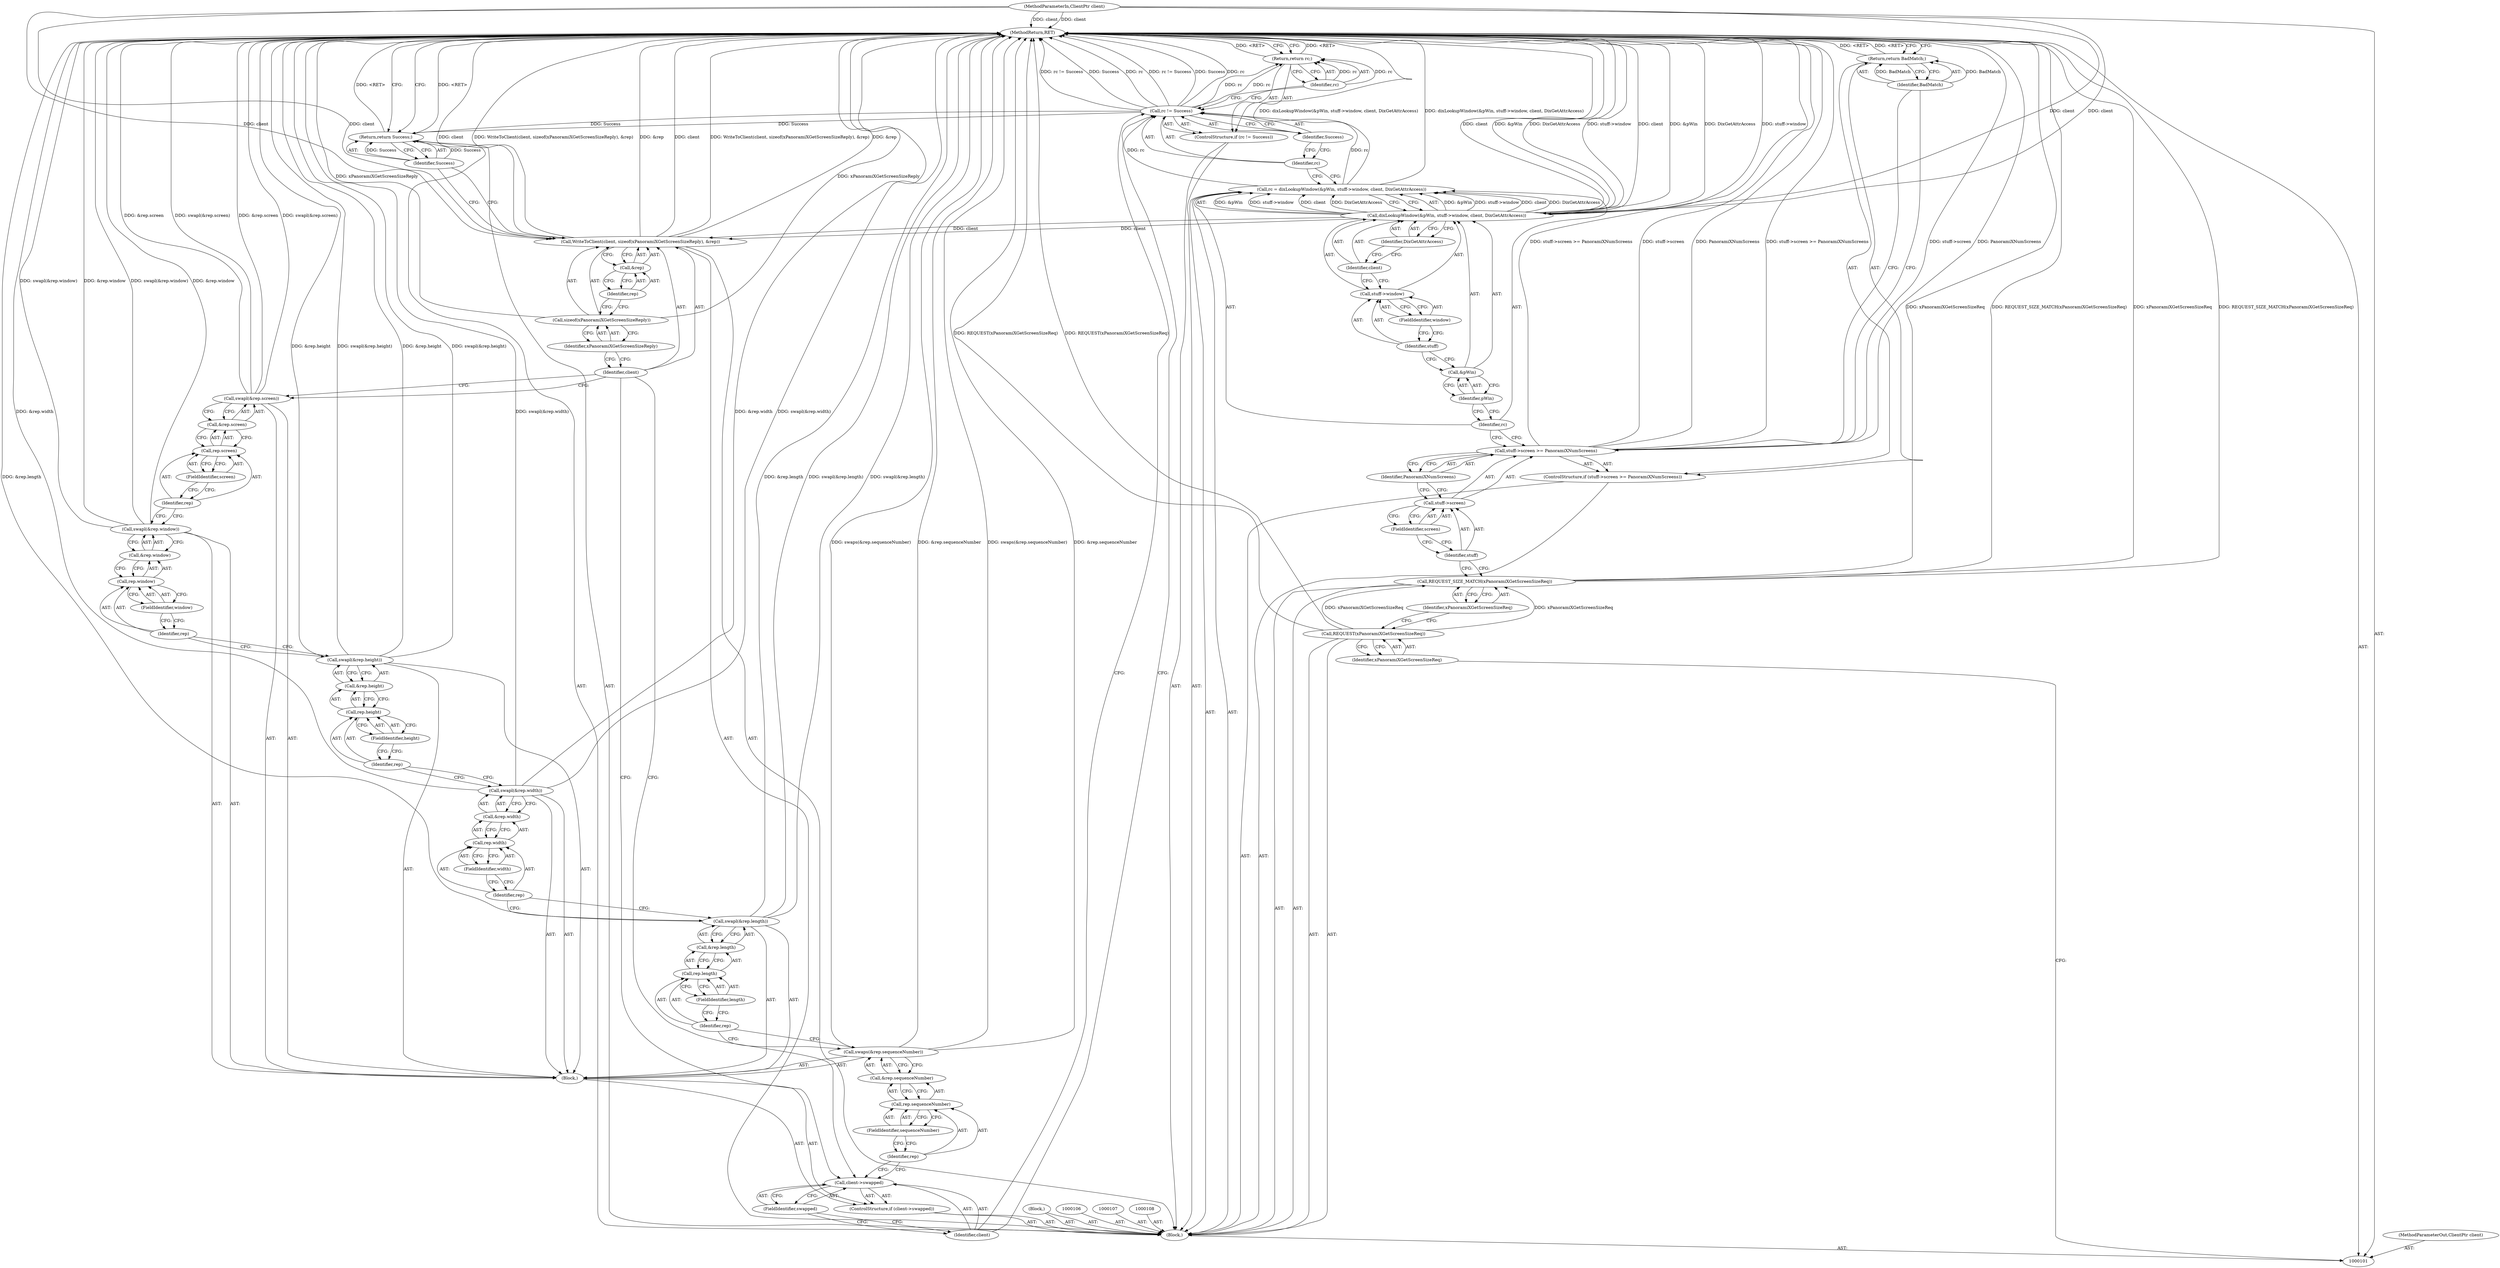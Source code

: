 digraph "0_xserver_cad5a1050b7184d828aef9c1dd151c3ab649d37e" {
"1000179" [label="(MethodReturn,RET)"];
"1000102" [label="(MethodParameterIn,ClientPtr client)"];
"1000249" [label="(MethodParameterOut,ClientPtr client)"];
"1000115" [label="(FieldIdentifier,screen)"];
"1000116" [label="(Identifier,PanoramiXNumScreens)"];
"1000111" [label="(ControlStructure,if (stuff->screen >= PanoramiXNumScreens))"];
"1000112" [label="(Call,stuff->screen >= PanoramiXNumScreens)"];
"1000113" [label="(Call,stuff->screen)"];
"1000114" [label="(Identifier,stuff)"];
"1000118" [label="(Identifier,BadMatch)"];
"1000117" [label="(Return,return BadMatch;)"];
"1000121" [label="(Call,dixLookupWindow(&pWin, stuff->window, client, DixGetAttrAccess))"];
"1000122" [label="(Call,&pWin)"];
"1000123" [label="(Identifier,pWin)"];
"1000124" [label="(Call,stuff->window)"];
"1000125" [label="(Identifier,stuff)"];
"1000126" [label="(FieldIdentifier,window)"];
"1000127" [label="(Identifier,client)"];
"1000119" [label="(Call,rc = dixLookupWindow(&pWin, stuff->window, client, DixGetAttrAccess))"];
"1000120" [label="(Identifier,rc)"];
"1000128" [label="(Identifier,DixGetAttrAccess)"];
"1000132" [label="(Identifier,Success)"];
"1000129" [label="(ControlStructure,if (rc != Success))"];
"1000130" [label="(Call,rc != Success)"];
"1000131" [label="(Identifier,rc)"];
"1000134" [label="(Identifier,rc)"];
"1000133" [label="(Return,return rc;)"];
"1000135" [label="(Block,)"];
"1000103" [label="(Block,)"];
"1000139" [label="(FieldIdentifier,swapped)"];
"1000140" [label="(Block,)"];
"1000136" [label="(ControlStructure,if (client->swapped))"];
"1000137" [label="(Call,client->swapped)"];
"1000138" [label="(Identifier,client)"];
"1000142" [label="(Call,&rep.sequenceNumber)"];
"1000143" [label="(Call,rep.sequenceNumber)"];
"1000144" [label="(Identifier,rep)"];
"1000145" [label="(FieldIdentifier,sequenceNumber)"];
"1000141" [label="(Call,swaps(&rep.sequenceNumber))"];
"1000147" [label="(Call,&rep.length)"];
"1000148" [label="(Call,rep.length)"];
"1000149" [label="(Identifier,rep)"];
"1000150" [label="(FieldIdentifier,length)"];
"1000146" [label="(Call,swapl(&rep.length))"];
"1000152" [label="(Call,&rep.width)"];
"1000153" [label="(Call,rep.width)"];
"1000154" [label="(Identifier,rep)"];
"1000155" [label="(FieldIdentifier,width)"];
"1000151" [label="(Call,swapl(&rep.width))"];
"1000105" [label="(Identifier,xPanoramiXGetScreenSizeReq)"];
"1000104" [label="(Call,REQUEST(xPanoramiXGetScreenSizeReq))"];
"1000157" [label="(Call,&rep.height)"];
"1000158" [label="(Call,rep.height)"];
"1000159" [label="(Identifier,rep)"];
"1000160" [label="(FieldIdentifier,height)"];
"1000156" [label="(Call,swapl(&rep.height))"];
"1000162" [label="(Call,&rep.window)"];
"1000163" [label="(Call,rep.window)"];
"1000164" [label="(Identifier,rep)"];
"1000165" [label="(FieldIdentifier,window)"];
"1000161" [label="(Call,swapl(&rep.window))"];
"1000167" [label="(Call,&rep.screen)"];
"1000168" [label="(Call,rep.screen)"];
"1000169" [label="(Identifier,rep)"];
"1000170" [label="(FieldIdentifier,screen)"];
"1000166" [label="(Call,swapl(&rep.screen))"];
"1000172" [label="(Identifier,client)"];
"1000173" [label="(Call,sizeof(xPanoramiXGetScreenSizeReply))"];
"1000174" [label="(Identifier,xPanoramiXGetScreenSizeReply)"];
"1000171" [label="(Call,WriteToClient(client, sizeof(xPanoramiXGetScreenSizeReply), &rep))"];
"1000175" [label="(Call,&rep)"];
"1000176" [label="(Identifier,rep)"];
"1000178" [label="(Identifier,Success)"];
"1000177" [label="(Return,return Success;)"];
"1000110" [label="(Identifier,xPanoramiXGetScreenSizeReq)"];
"1000109" [label="(Call,REQUEST_SIZE_MATCH(xPanoramiXGetScreenSizeReq))"];
"1000179" -> "1000101"  [label="AST: "];
"1000179" -> "1000117"  [label="CFG: "];
"1000179" -> "1000133"  [label="CFG: "];
"1000179" -> "1000177"  [label="CFG: "];
"1000133" -> "1000179"  [label="DDG: <RET>"];
"1000130" -> "1000179"  [label="DDG: rc != Success"];
"1000130" -> "1000179"  [label="DDG: Success"];
"1000130" -> "1000179"  [label="DDG: rc"];
"1000151" -> "1000179"  [label="DDG: swapl(&rep.width)"];
"1000151" -> "1000179"  [label="DDG: &rep.width"];
"1000156" -> "1000179"  [label="DDG: &rep.height"];
"1000156" -> "1000179"  [label="DDG: swapl(&rep.height)"];
"1000104" -> "1000179"  [label="DDG: REQUEST(xPanoramiXGetScreenSizeReq)"];
"1000166" -> "1000179"  [label="DDG: &rep.screen"];
"1000166" -> "1000179"  [label="DDG: swapl(&rep.screen)"];
"1000119" -> "1000179"  [label="DDG: dixLookupWindow(&pWin, stuff->window, client, DixGetAttrAccess)"];
"1000121" -> "1000179"  [label="DDG: client"];
"1000121" -> "1000179"  [label="DDG: &pWin"];
"1000121" -> "1000179"  [label="DDG: DixGetAttrAccess"];
"1000121" -> "1000179"  [label="DDG: stuff->window"];
"1000171" -> "1000179"  [label="DDG: client"];
"1000171" -> "1000179"  [label="DDG: WriteToClient(client, sizeof(xPanoramiXGetScreenSizeReply), &rep)"];
"1000171" -> "1000179"  [label="DDG: &rep"];
"1000141" -> "1000179"  [label="DDG: &rep.sequenceNumber"];
"1000141" -> "1000179"  [label="DDG: swaps(&rep.sequenceNumber)"];
"1000102" -> "1000179"  [label="DDG: client"];
"1000112" -> "1000179"  [label="DDG: stuff->screen >= PanoramiXNumScreens"];
"1000112" -> "1000179"  [label="DDG: stuff->screen"];
"1000112" -> "1000179"  [label="DDG: PanoramiXNumScreens"];
"1000109" -> "1000179"  [label="DDG: xPanoramiXGetScreenSizeReq"];
"1000109" -> "1000179"  [label="DDG: REQUEST_SIZE_MATCH(xPanoramiXGetScreenSizeReq)"];
"1000161" -> "1000179"  [label="DDG: &rep.window"];
"1000161" -> "1000179"  [label="DDG: swapl(&rep.window)"];
"1000146" -> "1000179"  [label="DDG: swapl(&rep.length)"];
"1000146" -> "1000179"  [label="DDG: &rep.length"];
"1000173" -> "1000179"  [label="DDG: xPanoramiXGetScreenSizeReply"];
"1000177" -> "1000179"  [label="DDG: <RET>"];
"1000117" -> "1000179"  [label="DDG: <RET>"];
"1000102" -> "1000101"  [label="AST: "];
"1000102" -> "1000179"  [label="DDG: client"];
"1000102" -> "1000121"  [label="DDG: client"];
"1000102" -> "1000171"  [label="DDG: client"];
"1000249" -> "1000101"  [label="AST: "];
"1000115" -> "1000113"  [label="AST: "];
"1000115" -> "1000114"  [label="CFG: "];
"1000113" -> "1000115"  [label="CFG: "];
"1000116" -> "1000112"  [label="AST: "];
"1000116" -> "1000113"  [label="CFG: "];
"1000112" -> "1000116"  [label="CFG: "];
"1000111" -> "1000103"  [label="AST: "];
"1000112" -> "1000111"  [label="AST: "];
"1000117" -> "1000111"  [label="AST: "];
"1000112" -> "1000111"  [label="AST: "];
"1000112" -> "1000116"  [label="CFG: "];
"1000113" -> "1000112"  [label="AST: "];
"1000116" -> "1000112"  [label="AST: "];
"1000118" -> "1000112"  [label="CFG: "];
"1000120" -> "1000112"  [label="CFG: "];
"1000112" -> "1000179"  [label="DDG: stuff->screen >= PanoramiXNumScreens"];
"1000112" -> "1000179"  [label="DDG: stuff->screen"];
"1000112" -> "1000179"  [label="DDG: PanoramiXNumScreens"];
"1000113" -> "1000112"  [label="AST: "];
"1000113" -> "1000115"  [label="CFG: "];
"1000114" -> "1000113"  [label="AST: "];
"1000115" -> "1000113"  [label="AST: "];
"1000116" -> "1000113"  [label="CFG: "];
"1000114" -> "1000113"  [label="AST: "];
"1000114" -> "1000109"  [label="CFG: "];
"1000115" -> "1000114"  [label="CFG: "];
"1000118" -> "1000117"  [label="AST: "];
"1000118" -> "1000112"  [label="CFG: "];
"1000117" -> "1000118"  [label="CFG: "];
"1000118" -> "1000117"  [label="DDG: BadMatch"];
"1000117" -> "1000111"  [label="AST: "];
"1000117" -> "1000118"  [label="CFG: "];
"1000118" -> "1000117"  [label="AST: "];
"1000179" -> "1000117"  [label="CFG: "];
"1000117" -> "1000179"  [label="DDG: <RET>"];
"1000118" -> "1000117"  [label="DDG: BadMatch"];
"1000121" -> "1000119"  [label="AST: "];
"1000121" -> "1000128"  [label="CFG: "];
"1000122" -> "1000121"  [label="AST: "];
"1000124" -> "1000121"  [label="AST: "];
"1000127" -> "1000121"  [label="AST: "];
"1000128" -> "1000121"  [label="AST: "];
"1000119" -> "1000121"  [label="CFG: "];
"1000121" -> "1000179"  [label="DDG: client"];
"1000121" -> "1000179"  [label="DDG: &pWin"];
"1000121" -> "1000179"  [label="DDG: DixGetAttrAccess"];
"1000121" -> "1000179"  [label="DDG: stuff->window"];
"1000121" -> "1000119"  [label="DDG: &pWin"];
"1000121" -> "1000119"  [label="DDG: stuff->window"];
"1000121" -> "1000119"  [label="DDG: client"];
"1000121" -> "1000119"  [label="DDG: DixGetAttrAccess"];
"1000102" -> "1000121"  [label="DDG: client"];
"1000121" -> "1000171"  [label="DDG: client"];
"1000122" -> "1000121"  [label="AST: "];
"1000122" -> "1000123"  [label="CFG: "];
"1000123" -> "1000122"  [label="AST: "];
"1000125" -> "1000122"  [label="CFG: "];
"1000123" -> "1000122"  [label="AST: "];
"1000123" -> "1000120"  [label="CFG: "];
"1000122" -> "1000123"  [label="CFG: "];
"1000124" -> "1000121"  [label="AST: "];
"1000124" -> "1000126"  [label="CFG: "];
"1000125" -> "1000124"  [label="AST: "];
"1000126" -> "1000124"  [label="AST: "];
"1000127" -> "1000124"  [label="CFG: "];
"1000125" -> "1000124"  [label="AST: "];
"1000125" -> "1000122"  [label="CFG: "];
"1000126" -> "1000125"  [label="CFG: "];
"1000126" -> "1000124"  [label="AST: "];
"1000126" -> "1000125"  [label="CFG: "];
"1000124" -> "1000126"  [label="CFG: "];
"1000127" -> "1000121"  [label="AST: "];
"1000127" -> "1000124"  [label="CFG: "];
"1000128" -> "1000127"  [label="CFG: "];
"1000119" -> "1000103"  [label="AST: "];
"1000119" -> "1000121"  [label="CFG: "];
"1000120" -> "1000119"  [label="AST: "];
"1000121" -> "1000119"  [label="AST: "];
"1000131" -> "1000119"  [label="CFG: "];
"1000119" -> "1000179"  [label="DDG: dixLookupWindow(&pWin, stuff->window, client, DixGetAttrAccess)"];
"1000121" -> "1000119"  [label="DDG: &pWin"];
"1000121" -> "1000119"  [label="DDG: stuff->window"];
"1000121" -> "1000119"  [label="DDG: client"];
"1000121" -> "1000119"  [label="DDG: DixGetAttrAccess"];
"1000119" -> "1000130"  [label="DDG: rc"];
"1000120" -> "1000119"  [label="AST: "];
"1000120" -> "1000112"  [label="CFG: "];
"1000123" -> "1000120"  [label="CFG: "];
"1000128" -> "1000121"  [label="AST: "];
"1000128" -> "1000127"  [label="CFG: "];
"1000121" -> "1000128"  [label="CFG: "];
"1000132" -> "1000130"  [label="AST: "];
"1000132" -> "1000131"  [label="CFG: "];
"1000130" -> "1000132"  [label="CFG: "];
"1000129" -> "1000103"  [label="AST: "];
"1000130" -> "1000129"  [label="AST: "];
"1000133" -> "1000129"  [label="AST: "];
"1000130" -> "1000129"  [label="AST: "];
"1000130" -> "1000132"  [label="CFG: "];
"1000131" -> "1000130"  [label="AST: "];
"1000132" -> "1000130"  [label="AST: "];
"1000134" -> "1000130"  [label="CFG: "];
"1000138" -> "1000130"  [label="CFG: "];
"1000130" -> "1000179"  [label="DDG: rc != Success"];
"1000130" -> "1000179"  [label="DDG: Success"];
"1000130" -> "1000179"  [label="DDG: rc"];
"1000119" -> "1000130"  [label="DDG: rc"];
"1000130" -> "1000133"  [label="DDG: rc"];
"1000130" -> "1000177"  [label="DDG: Success"];
"1000131" -> "1000130"  [label="AST: "];
"1000131" -> "1000119"  [label="CFG: "];
"1000132" -> "1000131"  [label="CFG: "];
"1000134" -> "1000133"  [label="AST: "];
"1000134" -> "1000130"  [label="CFG: "];
"1000133" -> "1000134"  [label="CFG: "];
"1000134" -> "1000133"  [label="DDG: rc"];
"1000133" -> "1000129"  [label="AST: "];
"1000133" -> "1000134"  [label="CFG: "];
"1000134" -> "1000133"  [label="AST: "];
"1000179" -> "1000133"  [label="CFG: "];
"1000133" -> "1000179"  [label="DDG: <RET>"];
"1000134" -> "1000133"  [label="DDG: rc"];
"1000130" -> "1000133"  [label="DDG: rc"];
"1000135" -> "1000103"  [label="AST: "];
"1000103" -> "1000101"  [label="AST: "];
"1000104" -> "1000103"  [label="AST: "];
"1000106" -> "1000103"  [label="AST: "];
"1000107" -> "1000103"  [label="AST: "];
"1000108" -> "1000103"  [label="AST: "];
"1000109" -> "1000103"  [label="AST: "];
"1000111" -> "1000103"  [label="AST: "];
"1000119" -> "1000103"  [label="AST: "];
"1000129" -> "1000103"  [label="AST: "];
"1000135" -> "1000103"  [label="AST: "];
"1000136" -> "1000103"  [label="AST: "];
"1000171" -> "1000103"  [label="AST: "];
"1000177" -> "1000103"  [label="AST: "];
"1000139" -> "1000137"  [label="AST: "];
"1000139" -> "1000138"  [label="CFG: "];
"1000137" -> "1000139"  [label="CFG: "];
"1000140" -> "1000136"  [label="AST: "];
"1000141" -> "1000140"  [label="AST: "];
"1000146" -> "1000140"  [label="AST: "];
"1000151" -> "1000140"  [label="AST: "];
"1000156" -> "1000140"  [label="AST: "];
"1000161" -> "1000140"  [label="AST: "];
"1000166" -> "1000140"  [label="AST: "];
"1000136" -> "1000103"  [label="AST: "];
"1000137" -> "1000136"  [label="AST: "];
"1000140" -> "1000136"  [label="AST: "];
"1000137" -> "1000136"  [label="AST: "];
"1000137" -> "1000139"  [label="CFG: "];
"1000138" -> "1000137"  [label="AST: "];
"1000139" -> "1000137"  [label="AST: "];
"1000144" -> "1000137"  [label="CFG: "];
"1000172" -> "1000137"  [label="CFG: "];
"1000138" -> "1000137"  [label="AST: "];
"1000138" -> "1000130"  [label="CFG: "];
"1000139" -> "1000138"  [label="CFG: "];
"1000142" -> "1000141"  [label="AST: "];
"1000142" -> "1000143"  [label="CFG: "];
"1000143" -> "1000142"  [label="AST: "];
"1000141" -> "1000142"  [label="CFG: "];
"1000143" -> "1000142"  [label="AST: "];
"1000143" -> "1000145"  [label="CFG: "];
"1000144" -> "1000143"  [label="AST: "];
"1000145" -> "1000143"  [label="AST: "];
"1000142" -> "1000143"  [label="CFG: "];
"1000144" -> "1000143"  [label="AST: "];
"1000144" -> "1000137"  [label="CFG: "];
"1000145" -> "1000144"  [label="CFG: "];
"1000145" -> "1000143"  [label="AST: "];
"1000145" -> "1000144"  [label="CFG: "];
"1000143" -> "1000145"  [label="CFG: "];
"1000141" -> "1000140"  [label="AST: "];
"1000141" -> "1000142"  [label="CFG: "];
"1000142" -> "1000141"  [label="AST: "];
"1000149" -> "1000141"  [label="CFG: "];
"1000141" -> "1000179"  [label="DDG: &rep.sequenceNumber"];
"1000141" -> "1000179"  [label="DDG: swaps(&rep.sequenceNumber)"];
"1000147" -> "1000146"  [label="AST: "];
"1000147" -> "1000148"  [label="CFG: "];
"1000148" -> "1000147"  [label="AST: "];
"1000146" -> "1000147"  [label="CFG: "];
"1000148" -> "1000147"  [label="AST: "];
"1000148" -> "1000150"  [label="CFG: "];
"1000149" -> "1000148"  [label="AST: "];
"1000150" -> "1000148"  [label="AST: "];
"1000147" -> "1000148"  [label="CFG: "];
"1000149" -> "1000148"  [label="AST: "];
"1000149" -> "1000141"  [label="CFG: "];
"1000150" -> "1000149"  [label="CFG: "];
"1000150" -> "1000148"  [label="AST: "];
"1000150" -> "1000149"  [label="CFG: "];
"1000148" -> "1000150"  [label="CFG: "];
"1000146" -> "1000140"  [label="AST: "];
"1000146" -> "1000147"  [label="CFG: "];
"1000147" -> "1000146"  [label="AST: "];
"1000154" -> "1000146"  [label="CFG: "];
"1000146" -> "1000179"  [label="DDG: swapl(&rep.length)"];
"1000146" -> "1000179"  [label="DDG: &rep.length"];
"1000152" -> "1000151"  [label="AST: "];
"1000152" -> "1000153"  [label="CFG: "];
"1000153" -> "1000152"  [label="AST: "];
"1000151" -> "1000152"  [label="CFG: "];
"1000153" -> "1000152"  [label="AST: "];
"1000153" -> "1000155"  [label="CFG: "];
"1000154" -> "1000153"  [label="AST: "];
"1000155" -> "1000153"  [label="AST: "];
"1000152" -> "1000153"  [label="CFG: "];
"1000154" -> "1000153"  [label="AST: "];
"1000154" -> "1000146"  [label="CFG: "];
"1000155" -> "1000154"  [label="CFG: "];
"1000155" -> "1000153"  [label="AST: "];
"1000155" -> "1000154"  [label="CFG: "];
"1000153" -> "1000155"  [label="CFG: "];
"1000151" -> "1000140"  [label="AST: "];
"1000151" -> "1000152"  [label="CFG: "];
"1000152" -> "1000151"  [label="AST: "];
"1000159" -> "1000151"  [label="CFG: "];
"1000151" -> "1000179"  [label="DDG: swapl(&rep.width)"];
"1000151" -> "1000179"  [label="DDG: &rep.width"];
"1000105" -> "1000104"  [label="AST: "];
"1000105" -> "1000101"  [label="CFG: "];
"1000104" -> "1000105"  [label="CFG: "];
"1000104" -> "1000103"  [label="AST: "];
"1000104" -> "1000105"  [label="CFG: "];
"1000105" -> "1000104"  [label="AST: "];
"1000110" -> "1000104"  [label="CFG: "];
"1000104" -> "1000179"  [label="DDG: REQUEST(xPanoramiXGetScreenSizeReq)"];
"1000104" -> "1000109"  [label="DDG: xPanoramiXGetScreenSizeReq"];
"1000157" -> "1000156"  [label="AST: "];
"1000157" -> "1000158"  [label="CFG: "];
"1000158" -> "1000157"  [label="AST: "];
"1000156" -> "1000157"  [label="CFG: "];
"1000158" -> "1000157"  [label="AST: "];
"1000158" -> "1000160"  [label="CFG: "];
"1000159" -> "1000158"  [label="AST: "];
"1000160" -> "1000158"  [label="AST: "];
"1000157" -> "1000158"  [label="CFG: "];
"1000159" -> "1000158"  [label="AST: "];
"1000159" -> "1000151"  [label="CFG: "];
"1000160" -> "1000159"  [label="CFG: "];
"1000160" -> "1000158"  [label="AST: "];
"1000160" -> "1000159"  [label="CFG: "];
"1000158" -> "1000160"  [label="CFG: "];
"1000156" -> "1000140"  [label="AST: "];
"1000156" -> "1000157"  [label="CFG: "];
"1000157" -> "1000156"  [label="AST: "];
"1000164" -> "1000156"  [label="CFG: "];
"1000156" -> "1000179"  [label="DDG: &rep.height"];
"1000156" -> "1000179"  [label="DDG: swapl(&rep.height)"];
"1000162" -> "1000161"  [label="AST: "];
"1000162" -> "1000163"  [label="CFG: "];
"1000163" -> "1000162"  [label="AST: "];
"1000161" -> "1000162"  [label="CFG: "];
"1000163" -> "1000162"  [label="AST: "];
"1000163" -> "1000165"  [label="CFG: "];
"1000164" -> "1000163"  [label="AST: "];
"1000165" -> "1000163"  [label="AST: "];
"1000162" -> "1000163"  [label="CFG: "];
"1000164" -> "1000163"  [label="AST: "];
"1000164" -> "1000156"  [label="CFG: "];
"1000165" -> "1000164"  [label="CFG: "];
"1000165" -> "1000163"  [label="AST: "];
"1000165" -> "1000164"  [label="CFG: "];
"1000163" -> "1000165"  [label="CFG: "];
"1000161" -> "1000140"  [label="AST: "];
"1000161" -> "1000162"  [label="CFG: "];
"1000162" -> "1000161"  [label="AST: "];
"1000169" -> "1000161"  [label="CFG: "];
"1000161" -> "1000179"  [label="DDG: &rep.window"];
"1000161" -> "1000179"  [label="DDG: swapl(&rep.window)"];
"1000167" -> "1000166"  [label="AST: "];
"1000167" -> "1000168"  [label="CFG: "];
"1000168" -> "1000167"  [label="AST: "];
"1000166" -> "1000167"  [label="CFG: "];
"1000168" -> "1000167"  [label="AST: "];
"1000168" -> "1000170"  [label="CFG: "];
"1000169" -> "1000168"  [label="AST: "];
"1000170" -> "1000168"  [label="AST: "];
"1000167" -> "1000168"  [label="CFG: "];
"1000169" -> "1000168"  [label="AST: "];
"1000169" -> "1000161"  [label="CFG: "];
"1000170" -> "1000169"  [label="CFG: "];
"1000170" -> "1000168"  [label="AST: "];
"1000170" -> "1000169"  [label="CFG: "];
"1000168" -> "1000170"  [label="CFG: "];
"1000166" -> "1000140"  [label="AST: "];
"1000166" -> "1000167"  [label="CFG: "];
"1000167" -> "1000166"  [label="AST: "];
"1000172" -> "1000166"  [label="CFG: "];
"1000166" -> "1000179"  [label="DDG: &rep.screen"];
"1000166" -> "1000179"  [label="DDG: swapl(&rep.screen)"];
"1000172" -> "1000171"  [label="AST: "];
"1000172" -> "1000166"  [label="CFG: "];
"1000172" -> "1000137"  [label="CFG: "];
"1000174" -> "1000172"  [label="CFG: "];
"1000173" -> "1000171"  [label="AST: "];
"1000173" -> "1000174"  [label="CFG: "];
"1000174" -> "1000173"  [label="AST: "];
"1000176" -> "1000173"  [label="CFG: "];
"1000173" -> "1000179"  [label="DDG: xPanoramiXGetScreenSizeReply"];
"1000174" -> "1000173"  [label="AST: "];
"1000174" -> "1000172"  [label="CFG: "];
"1000173" -> "1000174"  [label="CFG: "];
"1000171" -> "1000103"  [label="AST: "];
"1000171" -> "1000175"  [label="CFG: "];
"1000172" -> "1000171"  [label="AST: "];
"1000173" -> "1000171"  [label="AST: "];
"1000175" -> "1000171"  [label="AST: "];
"1000178" -> "1000171"  [label="CFG: "];
"1000171" -> "1000179"  [label="DDG: client"];
"1000171" -> "1000179"  [label="DDG: WriteToClient(client, sizeof(xPanoramiXGetScreenSizeReply), &rep)"];
"1000171" -> "1000179"  [label="DDG: &rep"];
"1000121" -> "1000171"  [label="DDG: client"];
"1000102" -> "1000171"  [label="DDG: client"];
"1000175" -> "1000171"  [label="AST: "];
"1000175" -> "1000176"  [label="CFG: "];
"1000176" -> "1000175"  [label="AST: "];
"1000171" -> "1000175"  [label="CFG: "];
"1000176" -> "1000175"  [label="AST: "];
"1000176" -> "1000173"  [label="CFG: "];
"1000175" -> "1000176"  [label="CFG: "];
"1000178" -> "1000177"  [label="AST: "];
"1000178" -> "1000171"  [label="CFG: "];
"1000177" -> "1000178"  [label="CFG: "];
"1000178" -> "1000177"  [label="DDG: Success"];
"1000177" -> "1000103"  [label="AST: "];
"1000177" -> "1000178"  [label="CFG: "];
"1000178" -> "1000177"  [label="AST: "];
"1000179" -> "1000177"  [label="CFG: "];
"1000177" -> "1000179"  [label="DDG: <RET>"];
"1000178" -> "1000177"  [label="DDG: Success"];
"1000130" -> "1000177"  [label="DDG: Success"];
"1000110" -> "1000109"  [label="AST: "];
"1000110" -> "1000104"  [label="CFG: "];
"1000109" -> "1000110"  [label="CFG: "];
"1000109" -> "1000103"  [label="AST: "];
"1000109" -> "1000110"  [label="CFG: "];
"1000110" -> "1000109"  [label="AST: "];
"1000114" -> "1000109"  [label="CFG: "];
"1000109" -> "1000179"  [label="DDG: xPanoramiXGetScreenSizeReq"];
"1000109" -> "1000179"  [label="DDG: REQUEST_SIZE_MATCH(xPanoramiXGetScreenSizeReq)"];
"1000104" -> "1000109"  [label="DDG: xPanoramiXGetScreenSizeReq"];
}
